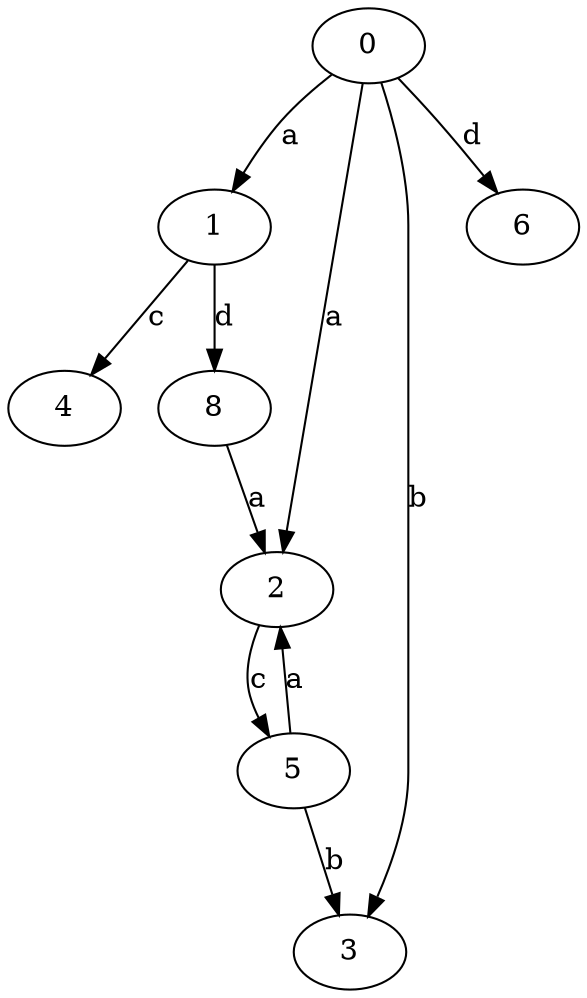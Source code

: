 strict digraph  {
1;
0;
2;
3;
4;
5;
6;
8;
1 -> 4  [label=c];
1 -> 8  [label=d];
0 -> 1  [label=a];
0 -> 2  [label=a];
0 -> 3  [label=b];
0 -> 6  [label=d];
2 -> 5  [label=c];
5 -> 2  [label=a];
5 -> 3  [label=b];
8 -> 2  [label=a];
}
